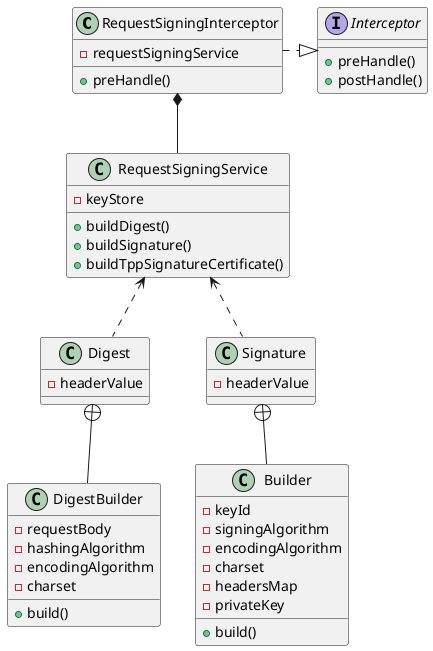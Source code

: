 @startuml

class RequestSigningInterceptor {
    - requestSigningService
    + preHandle()
}
interface Interceptor {
    + preHandle()
    + postHandle()
}
class RequestSigningService {
    - keyStore
    + buildDigest()
    + buildSignature()
    + buildTppSignatureCertificate()
}
class Digest {
    - headerValue
}
class DigestBuilder {
    - requestBody
    - hashingAlgorithm
    - encodingAlgorithm
    - charset
    + build()
}
class Signature {
    - headerValue
}
class Builder {
    - keyId
    - signingAlgorithm
    - encodingAlgorithm
    - charset
    - headersMap
    - privateKey
    + build()
}

Interceptor <|.left. RequestSigningInterceptor
RequestSigningInterceptor *-- RequestSigningService
RequestSigningService <.. Digest
RequestSigningService <.. Signature
Digest +-- DigestBuilder
Signature +-- Builder

@enduml
